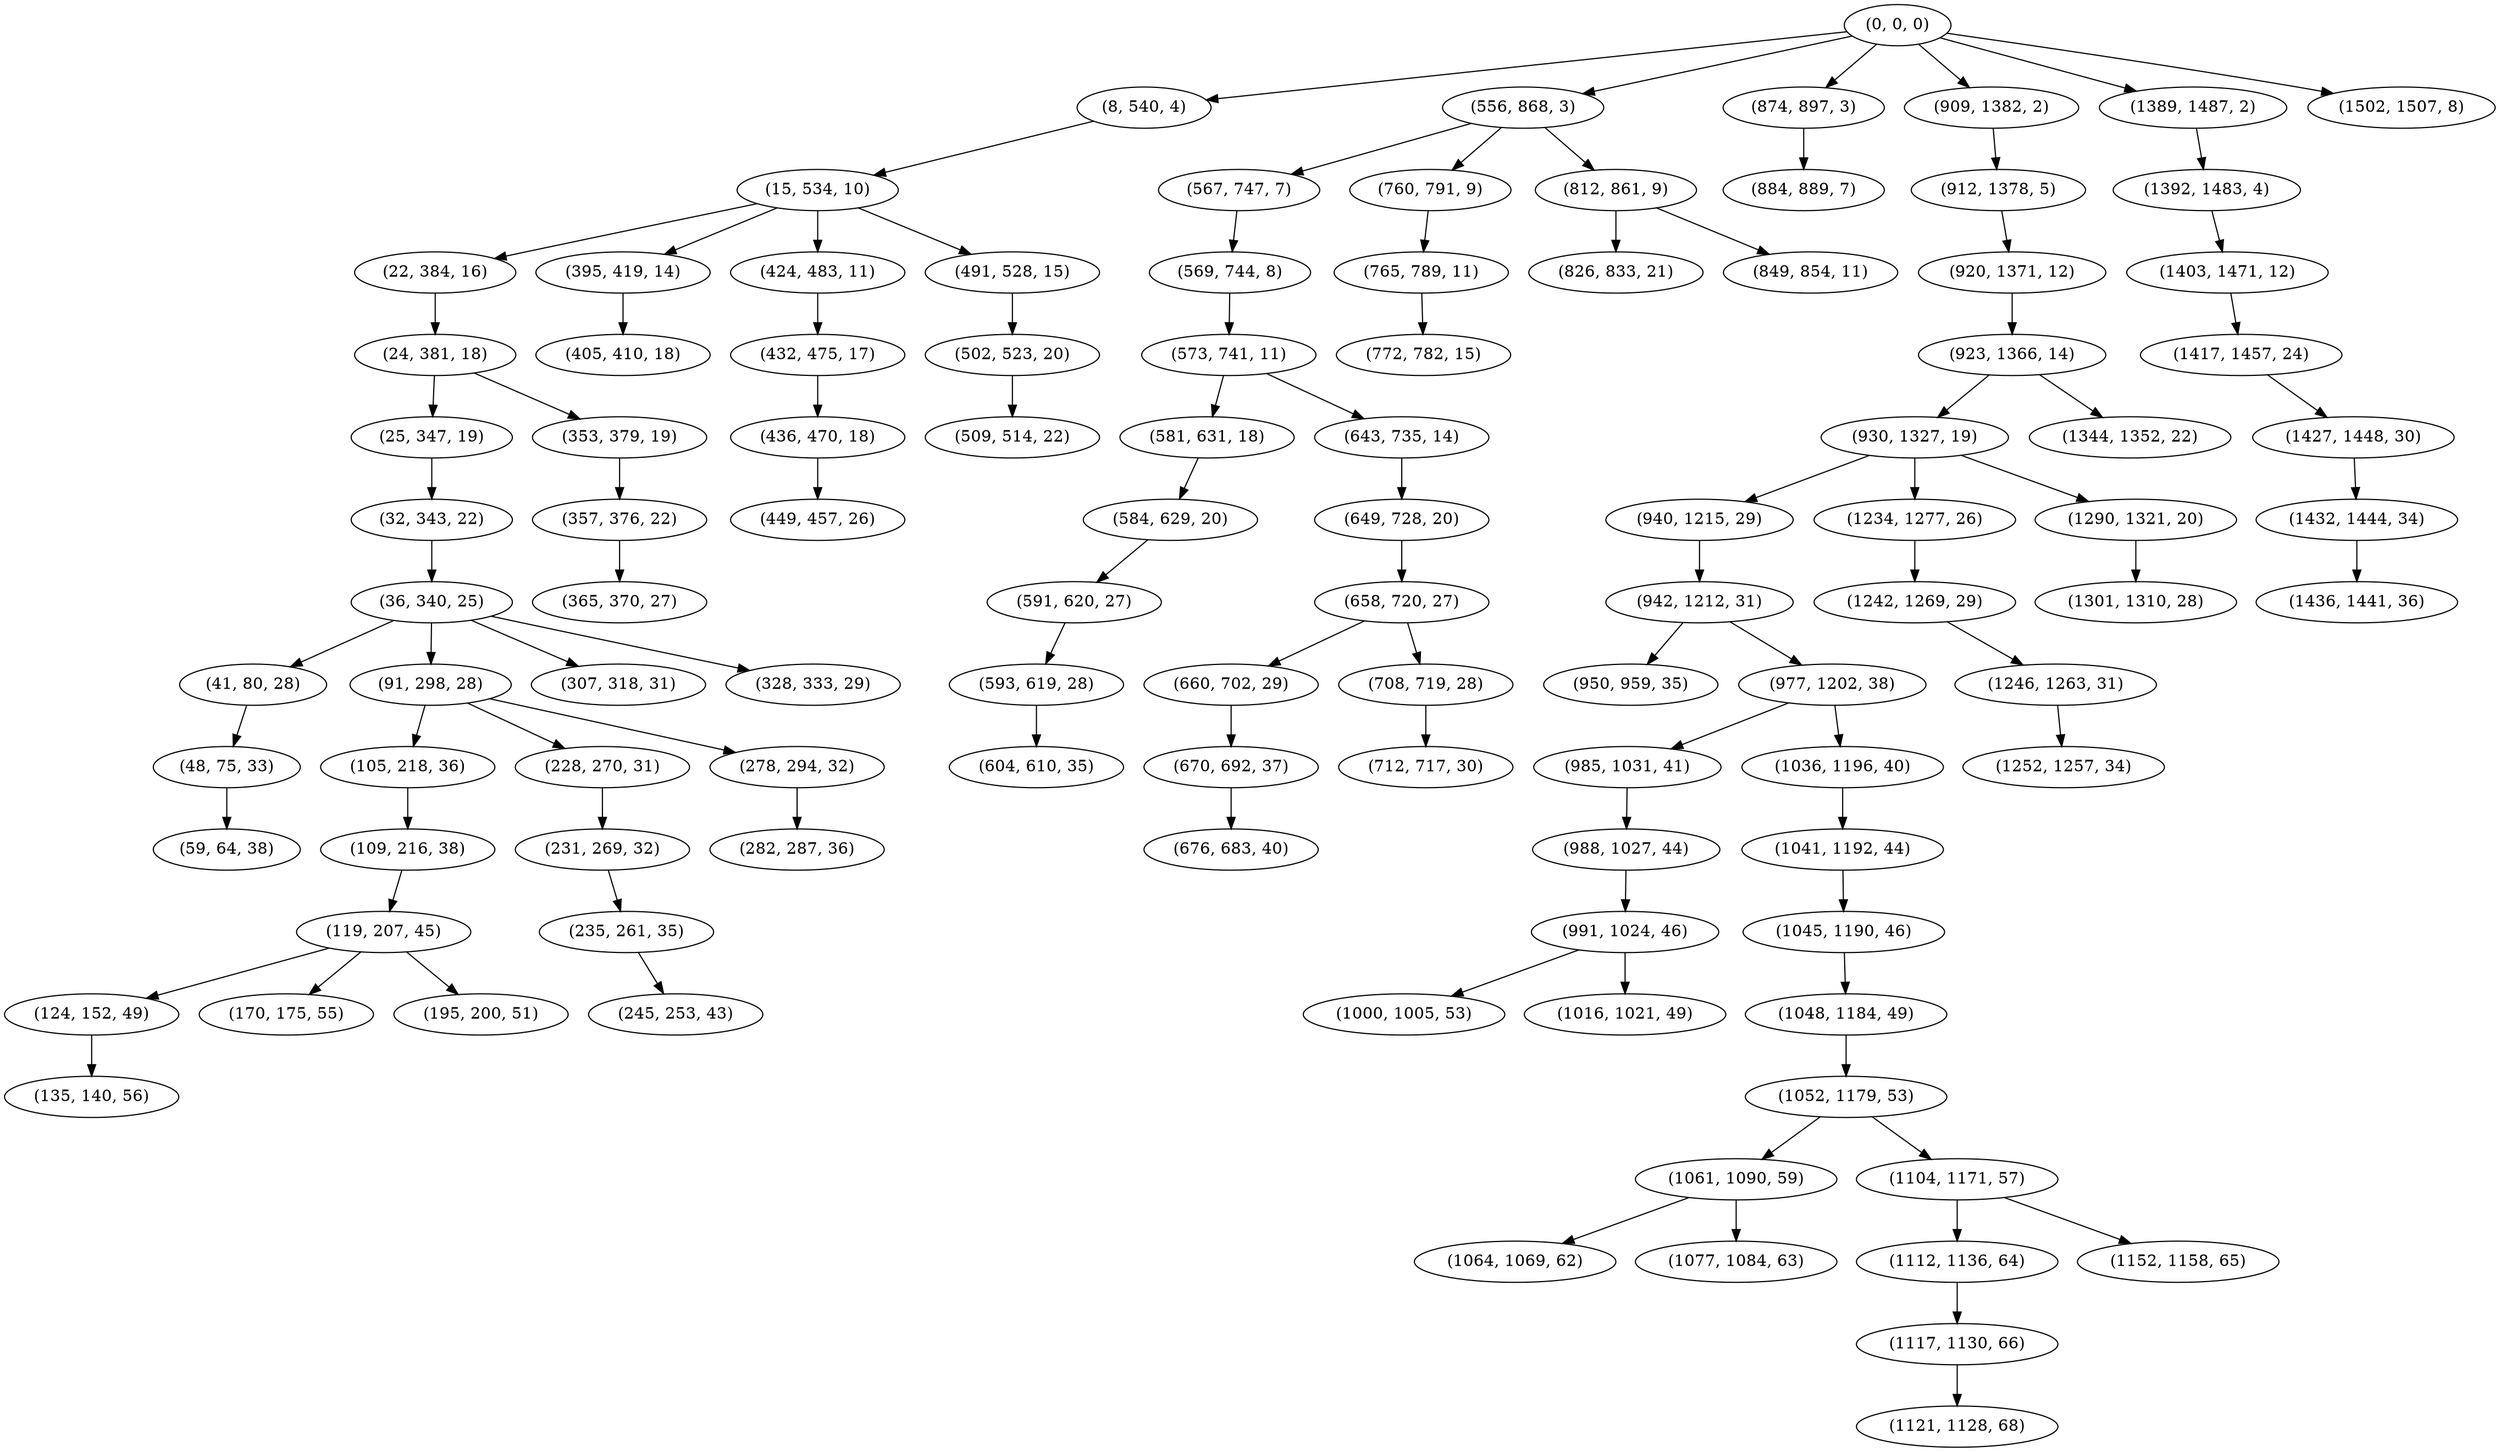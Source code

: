 digraph tree {
    "(0, 0, 0)";
    "(8, 540, 4)";
    "(15, 534, 10)";
    "(22, 384, 16)";
    "(24, 381, 18)";
    "(25, 347, 19)";
    "(32, 343, 22)";
    "(36, 340, 25)";
    "(41, 80, 28)";
    "(48, 75, 33)";
    "(59, 64, 38)";
    "(91, 298, 28)";
    "(105, 218, 36)";
    "(109, 216, 38)";
    "(119, 207, 45)";
    "(124, 152, 49)";
    "(135, 140, 56)";
    "(170, 175, 55)";
    "(195, 200, 51)";
    "(228, 270, 31)";
    "(231, 269, 32)";
    "(235, 261, 35)";
    "(245, 253, 43)";
    "(278, 294, 32)";
    "(282, 287, 36)";
    "(307, 318, 31)";
    "(328, 333, 29)";
    "(353, 379, 19)";
    "(357, 376, 22)";
    "(365, 370, 27)";
    "(395, 419, 14)";
    "(405, 410, 18)";
    "(424, 483, 11)";
    "(432, 475, 17)";
    "(436, 470, 18)";
    "(449, 457, 26)";
    "(491, 528, 15)";
    "(502, 523, 20)";
    "(509, 514, 22)";
    "(556, 868, 3)";
    "(567, 747, 7)";
    "(569, 744, 8)";
    "(573, 741, 11)";
    "(581, 631, 18)";
    "(584, 629, 20)";
    "(591, 620, 27)";
    "(593, 619, 28)";
    "(604, 610, 35)";
    "(643, 735, 14)";
    "(649, 728, 20)";
    "(658, 720, 27)";
    "(660, 702, 29)";
    "(670, 692, 37)";
    "(676, 683, 40)";
    "(708, 719, 28)";
    "(712, 717, 30)";
    "(760, 791, 9)";
    "(765, 789, 11)";
    "(772, 782, 15)";
    "(812, 861, 9)";
    "(826, 833, 21)";
    "(849, 854, 11)";
    "(874, 897, 3)";
    "(884, 889, 7)";
    "(909, 1382, 2)";
    "(912, 1378, 5)";
    "(920, 1371, 12)";
    "(923, 1366, 14)";
    "(930, 1327, 19)";
    "(940, 1215, 29)";
    "(942, 1212, 31)";
    "(950, 959, 35)";
    "(977, 1202, 38)";
    "(985, 1031, 41)";
    "(988, 1027, 44)";
    "(991, 1024, 46)";
    "(1000, 1005, 53)";
    "(1016, 1021, 49)";
    "(1036, 1196, 40)";
    "(1041, 1192, 44)";
    "(1045, 1190, 46)";
    "(1048, 1184, 49)";
    "(1052, 1179, 53)";
    "(1061, 1090, 59)";
    "(1064, 1069, 62)";
    "(1077, 1084, 63)";
    "(1104, 1171, 57)";
    "(1112, 1136, 64)";
    "(1117, 1130, 66)";
    "(1121, 1128, 68)";
    "(1152, 1158, 65)";
    "(1234, 1277, 26)";
    "(1242, 1269, 29)";
    "(1246, 1263, 31)";
    "(1252, 1257, 34)";
    "(1290, 1321, 20)";
    "(1301, 1310, 28)";
    "(1344, 1352, 22)";
    "(1389, 1487, 2)";
    "(1392, 1483, 4)";
    "(1403, 1471, 12)";
    "(1417, 1457, 24)";
    "(1427, 1448, 30)";
    "(1432, 1444, 34)";
    "(1436, 1441, 36)";
    "(1502, 1507, 8)";
    "(0, 0, 0)" -> "(8, 540, 4)";
    "(0, 0, 0)" -> "(556, 868, 3)";
    "(0, 0, 0)" -> "(874, 897, 3)";
    "(0, 0, 0)" -> "(909, 1382, 2)";
    "(0, 0, 0)" -> "(1389, 1487, 2)";
    "(0, 0, 0)" -> "(1502, 1507, 8)";
    "(8, 540, 4)" -> "(15, 534, 10)";
    "(15, 534, 10)" -> "(22, 384, 16)";
    "(15, 534, 10)" -> "(395, 419, 14)";
    "(15, 534, 10)" -> "(424, 483, 11)";
    "(15, 534, 10)" -> "(491, 528, 15)";
    "(22, 384, 16)" -> "(24, 381, 18)";
    "(24, 381, 18)" -> "(25, 347, 19)";
    "(24, 381, 18)" -> "(353, 379, 19)";
    "(25, 347, 19)" -> "(32, 343, 22)";
    "(32, 343, 22)" -> "(36, 340, 25)";
    "(36, 340, 25)" -> "(41, 80, 28)";
    "(36, 340, 25)" -> "(91, 298, 28)";
    "(36, 340, 25)" -> "(307, 318, 31)";
    "(36, 340, 25)" -> "(328, 333, 29)";
    "(41, 80, 28)" -> "(48, 75, 33)";
    "(48, 75, 33)" -> "(59, 64, 38)";
    "(91, 298, 28)" -> "(105, 218, 36)";
    "(91, 298, 28)" -> "(228, 270, 31)";
    "(91, 298, 28)" -> "(278, 294, 32)";
    "(105, 218, 36)" -> "(109, 216, 38)";
    "(109, 216, 38)" -> "(119, 207, 45)";
    "(119, 207, 45)" -> "(124, 152, 49)";
    "(119, 207, 45)" -> "(170, 175, 55)";
    "(119, 207, 45)" -> "(195, 200, 51)";
    "(124, 152, 49)" -> "(135, 140, 56)";
    "(228, 270, 31)" -> "(231, 269, 32)";
    "(231, 269, 32)" -> "(235, 261, 35)";
    "(235, 261, 35)" -> "(245, 253, 43)";
    "(278, 294, 32)" -> "(282, 287, 36)";
    "(353, 379, 19)" -> "(357, 376, 22)";
    "(357, 376, 22)" -> "(365, 370, 27)";
    "(395, 419, 14)" -> "(405, 410, 18)";
    "(424, 483, 11)" -> "(432, 475, 17)";
    "(432, 475, 17)" -> "(436, 470, 18)";
    "(436, 470, 18)" -> "(449, 457, 26)";
    "(491, 528, 15)" -> "(502, 523, 20)";
    "(502, 523, 20)" -> "(509, 514, 22)";
    "(556, 868, 3)" -> "(567, 747, 7)";
    "(556, 868, 3)" -> "(760, 791, 9)";
    "(556, 868, 3)" -> "(812, 861, 9)";
    "(567, 747, 7)" -> "(569, 744, 8)";
    "(569, 744, 8)" -> "(573, 741, 11)";
    "(573, 741, 11)" -> "(581, 631, 18)";
    "(573, 741, 11)" -> "(643, 735, 14)";
    "(581, 631, 18)" -> "(584, 629, 20)";
    "(584, 629, 20)" -> "(591, 620, 27)";
    "(591, 620, 27)" -> "(593, 619, 28)";
    "(593, 619, 28)" -> "(604, 610, 35)";
    "(643, 735, 14)" -> "(649, 728, 20)";
    "(649, 728, 20)" -> "(658, 720, 27)";
    "(658, 720, 27)" -> "(660, 702, 29)";
    "(658, 720, 27)" -> "(708, 719, 28)";
    "(660, 702, 29)" -> "(670, 692, 37)";
    "(670, 692, 37)" -> "(676, 683, 40)";
    "(708, 719, 28)" -> "(712, 717, 30)";
    "(760, 791, 9)" -> "(765, 789, 11)";
    "(765, 789, 11)" -> "(772, 782, 15)";
    "(812, 861, 9)" -> "(826, 833, 21)";
    "(812, 861, 9)" -> "(849, 854, 11)";
    "(874, 897, 3)" -> "(884, 889, 7)";
    "(909, 1382, 2)" -> "(912, 1378, 5)";
    "(912, 1378, 5)" -> "(920, 1371, 12)";
    "(920, 1371, 12)" -> "(923, 1366, 14)";
    "(923, 1366, 14)" -> "(930, 1327, 19)";
    "(923, 1366, 14)" -> "(1344, 1352, 22)";
    "(930, 1327, 19)" -> "(940, 1215, 29)";
    "(930, 1327, 19)" -> "(1234, 1277, 26)";
    "(930, 1327, 19)" -> "(1290, 1321, 20)";
    "(940, 1215, 29)" -> "(942, 1212, 31)";
    "(942, 1212, 31)" -> "(950, 959, 35)";
    "(942, 1212, 31)" -> "(977, 1202, 38)";
    "(977, 1202, 38)" -> "(985, 1031, 41)";
    "(977, 1202, 38)" -> "(1036, 1196, 40)";
    "(985, 1031, 41)" -> "(988, 1027, 44)";
    "(988, 1027, 44)" -> "(991, 1024, 46)";
    "(991, 1024, 46)" -> "(1000, 1005, 53)";
    "(991, 1024, 46)" -> "(1016, 1021, 49)";
    "(1036, 1196, 40)" -> "(1041, 1192, 44)";
    "(1041, 1192, 44)" -> "(1045, 1190, 46)";
    "(1045, 1190, 46)" -> "(1048, 1184, 49)";
    "(1048, 1184, 49)" -> "(1052, 1179, 53)";
    "(1052, 1179, 53)" -> "(1061, 1090, 59)";
    "(1052, 1179, 53)" -> "(1104, 1171, 57)";
    "(1061, 1090, 59)" -> "(1064, 1069, 62)";
    "(1061, 1090, 59)" -> "(1077, 1084, 63)";
    "(1104, 1171, 57)" -> "(1112, 1136, 64)";
    "(1104, 1171, 57)" -> "(1152, 1158, 65)";
    "(1112, 1136, 64)" -> "(1117, 1130, 66)";
    "(1117, 1130, 66)" -> "(1121, 1128, 68)";
    "(1234, 1277, 26)" -> "(1242, 1269, 29)";
    "(1242, 1269, 29)" -> "(1246, 1263, 31)";
    "(1246, 1263, 31)" -> "(1252, 1257, 34)";
    "(1290, 1321, 20)" -> "(1301, 1310, 28)";
    "(1389, 1487, 2)" -> "(1392, 1483, 4)";
    "(1392, 1483, 4)" -> "(1403, 1471, 12)";
    "(1403, 1471, 12)" -> "(1417, 1457, 24)";
    "(1417, 1457, 24)" -> "(1427, 1448, 30)";
    "(1427, 1448, 30)" -> "(1432, 1444, 34)";
    "(1432, 1444, 34)" -> "(1436, 1441, 36)";
}
